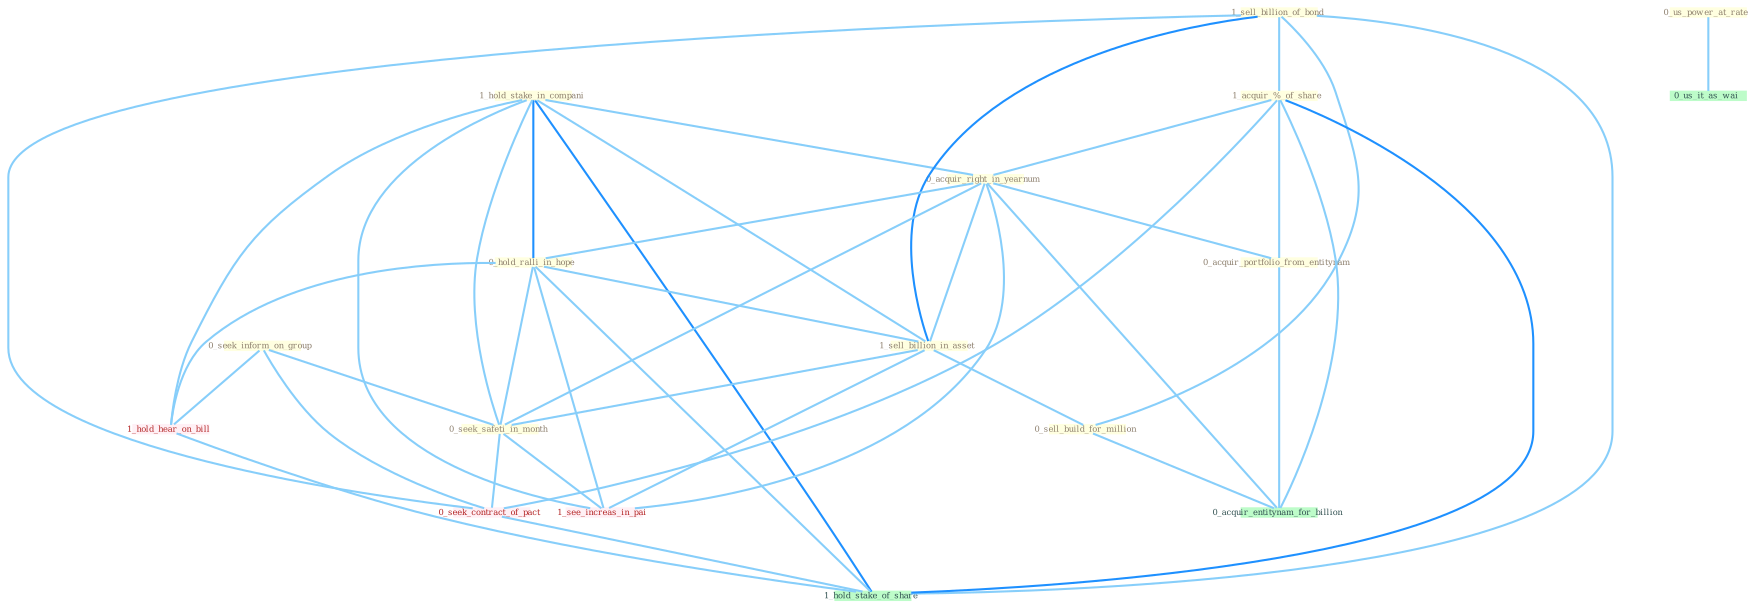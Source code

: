 Graph G{ 
    node
    [shape=polygon,style=filled,width=.5,height=.06,color="#BDFCC9",fixedsize=true,fontsize=4,
    fontcolor="#2f4f4f"];
    {node
    [color="#ffffe0", fontcolor="#8b7d6b"] "1_hold_stake_in_compani " "1_sell_billion_of_bond " "0_us_power_at_rate " "0_seek_inform_on_group " "1_acquir_%_of_share " "0_acquir_right_in_yearnum " "0_hold_ralli_in_hope " "1_sell_billion_in_asset " "0_acquir_portfolio_from_entitynam " "0_seek_safeti_in_month " "0_sell_build_for_million "}
{node [color="#fff0f5", fontcolor="#b22222"] "0_seek_contract_of_pact " "1_see_increas_in_pai " "1_hold_hear_on_bill "}
edge [color="#B0E2FF"];

	"1_hold_stake_in_compani " -- "0_acquir_right_in_yearnum " [w="1", color="#87cefa" ];
	"1_hold_stake_in_compani " -- "0_hold_ralli_in_hope " [w="2", color="#1e90ff" , len=0.8];
	"1_hold_stake_in_compani " -- "1_sell_billion_in_asset " [w="1", color="#87cefa" ];
	"1_hold_stake_in_compani " -- "0_seek_safeti_in_month " [w="1", color="#87cefa" ];
	"1_hold_stake_in_compani " -- "1_see_increas_in_pai " [w="1", color="#87cefa" ];
	"1_hold_stake_in_compani " -- "1_hold_hear_on_bill " [w="1", color="#87cefa" ];
	"1_hold_stake_in_compani " -- "1_hold_stake_of_share " [w="2", color="#1e90ff" , len=0.8];
	"1_sell_billion_of_bond " -- "1_acquir_%_of_share " [w="1", color="#87cefa" ];
	"1_sell_billion_of_bond " -- "1_sell_billion_in_asset " [w="2", color="#1e90ff" , len=0.8];
	"1_sell_billion_of_bond " -- "0_sell_build_for_million " [w="1", color="#87cefa" ];
	"1_sell_billion_of_bond " -- "0_seek_contract_of_pact " [w="1", color="#87cefa" ];
	"1_sell_billion_of_bond " -- "1_hold_stake_of_share " [w="1", color="#87cefa" ];
	"0_us_power_at_rate " -- "0_us_it_as_wai " [w="1", color="#87cefa" ];
	"0_seek_inform_on_group " -- "0_seek_safeti_in_month " [w="1", color="#87cefa" ];
	"0_seek_inform_on_group " -- "0_seek_contract_of_pact " [w="1", color="#87cefa" ];
	"0_seek_inform_on_group " -- "1_hold_hear_on_bill " [w="1", color="#87cefa" ];
	"1_acquir_%_of_share " -- "0_acquir_right_in_yearnum " [w="1", color="#87cefa" ];
	"1_acquir_%_of_share " -- "0_acquir_portfolio_from_entitynam " [w="1", color="#87cefa" ];
	"1_acquir_%_of_share " -- "0_seek_contract_of_pact " [w="1", color="#87cefa" ];
	"1_acquir_%_of_share " -- "0_acquir_entitynam_for_billion " [w="1", color="#87cefa" ];
	"1_acquir_%_of_share " -- "1_hold_stake_of_share " [w="2", color="#1e90ff" , len=0.8];
	"0_acquir_right_in_yearnum " -- "0_hold_ralli_in_hope " [w="1", color="#87cefa" ];
	"0_acquir_right_in_yearnum " -- "1_sell_billion_in_asset " [w="1", color="#87cefa" ];
	"0_acquir_right_in_yearnum " -- "0_acquir_portfolio_from_entitynam " [w="1", color="#87cefa" ];
	"0_acquir_right_in_yearnum " -- "0_seek_safeti_in_month " [w="1", color="#87cefa" ];
	"0_acquir_right_in_yearnum " -- "0_acquir_entitynam_for_billion " [w="1", color="#87cefa" ];
	"0_acquir_right_in_yearnum " -- "1_see_increas_in_pai " [w="1", color="#87cefa" ];
	"0_hold_ralli_in_hope " -- "1_sell_billion_in_asset " [w="1", color="#87cefa" ];
	"0_hold_ralli_in_hope " -- "0_seek_safeti_in_month " [w="1", color="#87cefa" ];
	"0_hold_ralli_in_hope " -- "1_see_increas_in_pai " [w="1", color="#87cefa" ];
	"0_hold_ralli_in_hope " -- "1_hold_hear_on_bill " [w="1", color="#87cefa" ];
	"0_hold_ralli_in_hope " -- "1_hold_stake_of_share " [w="1", color="#87cefa" ];
	"1_sell_billion_in_asset " -- "0_seek_safeti_in_month " [w="1", color="#87cefa" ];
	"1_sell_billion_in_asset " -- "0_sell_build_for_million " [w="1", color="#87cefa" ];
	"1_sell_billion_in_asset " -- "1_see_increas_in_pai " [w="1", color="#87cefa" ];
	"0_acquir_portfolio_from_entitynam " -- "0_acquir_entitynam_for_billion " [w="1", color="#87cefa" ];
	"0_seek_safeti_in_month " -- "0_seek_contract_of_pact " [w="1", color="#87cefa" ];
	"0_seek_safeti_in_month " -- "1_see_increas_in_pai " [w="1", color="#87cefa" ];
	"0_sell_build_for_million " -- "0_acquir_entitynam_for_billion " [w="1", color="#87cefa" ];
	"0_seek_contract_of_pact " -- "1_hold_stake_of_share " [w="1", color="#87cefa" ];
	"1_hold_hear_on_bill " -- "1_hold_stake_of_share " [w="1", color="#87cefa" ];
}